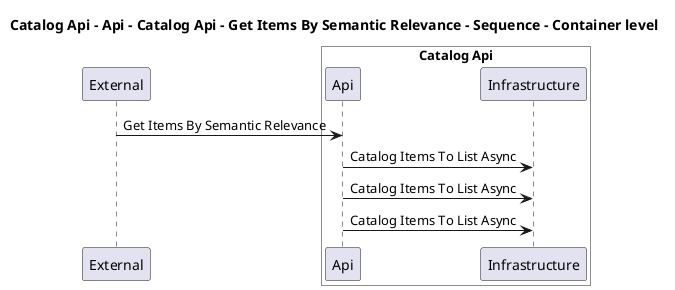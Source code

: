@startuml

title Catalog Api - Api - Catalog Api - Get Items By Semantic Relevance - Sequence - Container level

participant "External" as C4InterFlow.SoftwareSystems.ExternalSystem

box "Catalog Api" #White
    participant "Api" as dotnet.eShop.Architecture.SoftwareSystems.CatalogApi.Containers.Api
    participant "Infrastructure" as dotnet.eShop.Architecture.SoftwareSystems.CatalogApi.Containers.Infrastructure
end box


C4InterFlow.SoftwareSystems.ExternalSystem -> dotnet.eShop.Architecture.SoftwareSystems.CatalogApi.Containers.Api : Get Items By Semantic Relevance
dotnet.eShop.Architecture.SoftwareSystems.CatalogApi.Containers.Api -> dotnet.eShop.Architecture.SoftwareSystems.CatalogApi.Containers.Infrastructure : Catalog Items To List Async
dotnet.eShop.Architecture.SoftwareSystems.CatalogApi.Containers.Api -> dotnet.eShop.Architecture.SoftwareSystems.CatalogApi.Containers.Infrastructure : Catalog Items To List Async
dotnet.eShop.Architecture.SoftwareSystems.CatalogApi.Containers.Api -> dotnet.eShop.Architecture.SoftwareSystems.CatalogApi.Containers.Infrastructure : Catalog Items To List Async


@enduml
